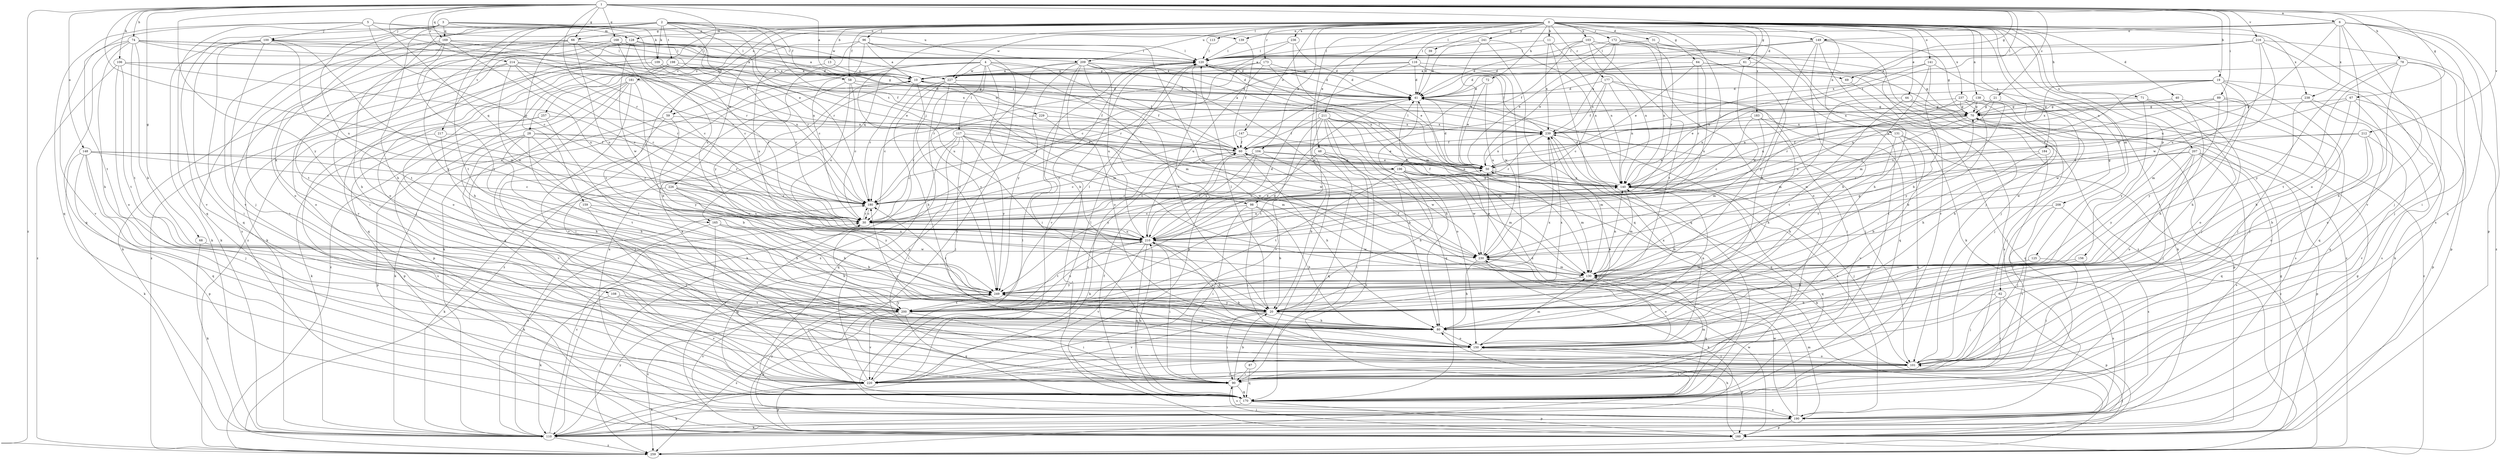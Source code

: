 strict digraph  {
0;
1;
2;
3;
4;
5;
6;
10;
11;
13;
19;
20;
21;
28;
30;
31;
39;
40;
41;
44;
48;
50;
58;
59;
60;
61;
62;
64;
66;
67;
68;
69;
70;
71;
72;
74;
78;
80;
87;
89;
90;
96;
98;
100;
101;
103;
104;
106;
108;
109;
110;
113;
116;
117;
120;
125;
128;
130;
131;
138;
139;
140;
141;
147;
148;
149;
150;
156;
159;
160;
165;
168;
169;
170;
172;
173;
177;
180;
181;
183;
184;
190;
196;
198;
200;
207;
208;
209;
210;
211;
212;
214;
216;
217;
220;
226;
227;
229;
230;
236;
237;
238;
239;
241;
249;
257;
259;
0 -> 11  [label=b];
0 -> 13  [label=b];
0 -> 31  [label=d];
0 -> 39  [label=d];
0 -> 40  [label=d];
0 -> 44  [label=e];
0 -> 48  [label=e];
0 -> 58  [label=f];
0 -> 61  [label=g];
0 -> 62  [label=g];
0 -> 64  [label=g];
0 -> 66  [label=g];
0 -> 71  [label=h];
0 -> 72  [label=h];
0 -> 87  [label=i];
0 -> 96  [label=j];
0 -> 98  [label=j];
0 -> 103  [label=k];
0 -> 104  [label=k];
0 -> 113  [label=l];
0 -> 116  [label=l];
0 -> 125  [label=m];
0 -> 128  [label=m];
0 -> 131  [label=n];
0 -> 138  [label=n];
0 -> 141  [label=o];
0 -> 147  [label=o];
0 -> 156  [label=p];
0 -> 165  [label=q];
0 -> 172  [label=r];
0 -> 173  [label=r];
0 -> 177  [label=r];
0 -> 181  [label=s];
0 -> 183  [label=s];
0 -> 184  [label=s];
0 -> 190  [label=s];
0 -> 207  [label=u];
0 -> 208  [label=u];
0 -> 209  [label=u];
0 -> 211  [label=v];
0 -> 226  [label=w];
0 -> 236  [label=x];
0 -> 237  [label=x];
0 -> 238  [label=x];
0 -> 241  [label=y];
0 -> 257  [label=z];
0 -> 259  [label=z];
1 -> 6  [label=a];
1 -> 10  [label=a];
1 -> 19  [label=b];
1 -> 21  [label=c];
1 -> 28  [label=c];
1 -> 30  [label=c];
1 -> 41  [label=d];
1 -> 66  [label=g];
1 -> 67  [label=g];
1 -> 68  [label=g];
1 -> 69  [label=g];
1 -> 74  [label=h];
1 -> 78  [label=h];
1 -> 89  [label=i];
1 -> 106  [label=k];
1 -> 148  [label=o];
1 -> 165  [label=q];
1 -> 168  [label=q];
1 -> 169  [label=q];
1 -> 180  [label=r];
1 -> 196  [label=t];
1 -> 212  [label=v];
1 -> 214  [label=v];
1 -> 216  [label=v];
1 -> 249  [label=y];
1 -> 259  [label=z];
2 -> 58  [label=f];
2 -> 59  [label=f];
2 -> 90  [label=i];
2 -> 98  [label=j];
2 -> 100  [label=j];
2 -> 108  [label=k];
2 -> 109  [label=k];
2 -> 149  [label=o];
2 -> 159  [label=p];
2 -> 180  [label=r];
2 -> 196  [label=t];
2 -> 198  [label=t];
2 -> 200  [label=t];
2 -> 217  [label=v];
2 -> 220  [label=v];
3 -> 50  [label=e];
3 -> 80  [label=h];
3 -> 109  [label=k];
3 -> 128  [label=m];
3 -> 169  [label=q];
3 -> 170  [label=q];
3 -> 209  [label=u];
3 -> 210  [label=u];
3 -> 220  [label=v];
4 -> 20  [label=b];
4 -> 59  [label=f];
4 -> 60  [label=f];
4 -> 69  [label=g];
4 -> 110  [label=k];
4 -> 117  [label=l];
4 -> 130  [label=m];
4 -> 210  [label=u];
4 -> 227  [label=w];
4 -> 259  [label=z];
5 -> 30  [label=c];
5 -> 100  [label=j];
5 -> 139  [label=n];
5 -> 170  [label=q];
5 -> 180  [label=r];
5 -> 200  [label=t];
5 -> 227  [label=w];
6 -> 90  [label=i];
6 -> 139  [label=n];
6 -> 149  [label=o];
6 -> 150  [label=o];
6 -> 160  [label=p];
6 -> 170  [label=q];
6 -> 210  [label=u];
6 -> 220  [label=v];
6 -> 227  [label=w];
6 -> 238  [label=x];
10 -> 41  [label=d];
10 -> 60  [label=f];
10 -> 180  [label=r];
10 -> 229  [label=w];
10 -> 249  [label=y];
10 -> 259  [label=z];
11 -> 120  [label=l];
11 -> 140  [label=n];
11 -> 170  [label=q];
11 -> 239  [label=x];
13 -> 10  [label=a];
13 -> 210  [label=u];
19 -> 41  [label=d];
19 -> 60  [label=f];
19 -> 80  [label=h];
19 -> 110  [label=k];
19 -> 130  [label=m];
19 -> 140  [label=n];
19 -> 170  [label=q];
19 -> 210  [label=u];
20 -> 80  [label=h];
20 -> 90  [label=i];
20 -> 120  [label=l];
20 -> 140  [label=n];
20 -> 180  [label=r];
20 -> 220  [label=v];
20 -> 239  [label=x];
20 -> 249  [label=y];
21 -> 70  [label=g];
21 -> 140  [label=n];
21 -> 230  [label=w];
21 -> 239  [label=x];
28 -> 20  [label=b];
28 -> 60  [label=f];
28 -> 80  [label=h];
28 -> 160  [label=p];
28 -> 180  [label=r];
28 -> 200  [label=t];
28 -> 220  [label=v];
30 -> 50  [label=e];
30 -> 170  [label=q];
30 -> 180  [label=r];
30 -> 210  [label=u];
31 -> 90  [label=i];
31 -> 110  [label=k];
31 -> 120  [label=l];
31 -> 140  [label=n];
39 -> 41  [label=d];
40 -> 70  [label=g];
40 -> 80  [label=h];
40 -> 190  [label=s];
41 -> 70  [label=g];
41 -> 80  [label=h];
41 -> 101  [label=j];
41 -> 180  [label=r];
44 -> 70  [label=g];
44 -> 130  [label=m];
44 -> 160  [label=p];
44 -> 200  [label=t];
48 -> 50  [label=e];
48 -> 90  [label=i];
48 -> 170  [label=q];
48 -> 210  [label=u];
48 -> 230  [label=w];
50 -> 41  [label=d];
50 -> 120  [label=l];
50 -> 130  [label=m];
50 -> 140  [label=n];
50 -> 239  [label=x];
58 -> 30  [label=c];
58 -> 41  [label=d];
58 -> 60  [label=f];
58 -> 210  [label=u];
58 -> 220  [label=v];
59 -> 90  [label=i];
59 -> 110  [label=k];
59 -> 239  [label=x];
59 -> 249  [label=y];
60 -> 50  [label=e];
60 -> 80  [label=h];
60 -> 110  [label=k];
60 -> 220  [label=v];
61 -> 10  [label=a];
61 -> 41  [label=d];
61 -> 70  [label=g];
61 -> 230  [label=w];
62 -> 20  [label=b];
62 -> 90  [label=i];
62 -> 101  [label=j];
62 -> 160  [label=p];
64 -> 10  [label=a];
64 -> 50  [label=e];
64 -> 101  [label=j];
64 -> 180  [label=r];
64 -> 210  [label=u];
64 -> 259  [label=z];
66 -> 10  [label=a];
66 -> 30  [label=c];
66 -> 110  [label=k];
66 -> 120  [label=l];
66 -> 190  [label=s];
66 -> 210  [label=u];
66 -> 220  [label=v];
67 -> 20  [label=b];
67 -> 70  [label=g];
67 -> 140  [label=n];
67 -> 150  [label=o];
67 -> 160  [label=p];
68 -> 110  [label=k];
68 -> 230  [label=w];
69 -> 190  [label=s];
70 -> 10  [label=a];
70 -> 80  [label=h];
70 -> 140  [label=n];
70 -> 230  [label=w];
70 -> 239  [label=x];
71 -> 70  [label=g];
71 -> 101  [label=j];
71 -> 150  [label=o];
71 -> 249  [label=y];
72 -> 41  [label=d];
72 -> 50  [label=e];
72 -> 210  [label=u];
74 -> 10  [label=a];
74 -> 20  [label=b];
74 -> 70  [label=g];
74 -> 80  [label=h];
74 -> 120  [label=l];
74 -> 170  [label=q];
74 -> 180  [label=r];
74 -> 200  [label=t];
74 -> 220  [label=v];
78 -> 10  [label=a];
78 -> 80  [label=h];
78 -> 101  [label=j];
78 -> 160  [label=p];
78 -> 200  [label=t];
78 -> 249  [label=y];
80 -> 50  [label=e];
80 -> 140  [label=n];
80 -> 150  [label=o];
80 -> 210  [label=u];
87 -> 90  [label=i];
87 -> 170  [label=q];
89 -> 30  [label=c];
89 -> 50  [label=e];
89 -> 70  [label=g];
89 -> 101  [label=j];
89 -> 200  [label=t];
89 -> 239  [label=x];
89 -> 249  [label=y];
90 -> 20  [label=b];
90 -> 170  [label=q];
90 -> 190  [label=s];
96 -> 10  [label=a];
96 -> 30  [label=c];
96 -> 120  [label=l];
96 -> 130  [label=m];
96 -> 190  [label=s];
96 -> 200  [label=t];
96 -> 249  [label=y];
98 -> 20  [label=b];
98 -> 30  [label=c];
98 -> 80  [label=h];
98 -> 90  [label=i];
98 -> 101  [label=j];
100 -> 90  [label=i];
100 -> 101  [label=j];
100 -> 110  [label=k];
100 -> 120  [label=l];
100 -> 130  [label=m];
100 -> 140  [label=n];
100 -> 170  [label=q];
100 -> 200  [label=t];
101 -> 90  [label=i];
101 -> 150  [label=o];
101 -> 220  [label=v];
103 -> 41  [label=d];
103 -> 60  [label=f];
103 -> 120  [label=l];
103 -> 140  [label=n];
103 -> 150  [label=o];
103 -> 200  [label=t];
103 -> 259  [label=z];
104 -> 20  [label=b];
104 -> 30  [label=c];
104 -> 50  [label=e];
104 -> 140  [label=n];
104 -> 210  [label=u];
104 -> 249  [label=y];
106 -> 10  [label=a];
106 -> 30  [label=c];
106 -> 150  [label=o];
106 -> 200  [label=t];
106 -> 239  [label=x];
106 -> 259  [label=z];
108 -> 110  [label=k];
108 -> 150  [label=o];
108 -> 200  [label=t];
108 -> 220  [label=v];
109 -> 10  [label=a];
109 -> 30  [label=c];
109 -> 50  [label=e];
109 -> 70  [label=g];
109 -> 170  [label=q];
109 -> 259  [label=z];
110 -> 30  [label=c];
110 -> 70  [label=g];
110 -> 180  [label=r];
110 -> 249  [label=y];
110 -> 259  [label=z];
113 -> 120  [label=l];
116 -> 10  [label=a];
116 -> 41  [label=d];
116 -> 60  [label=f];
116 -> 180  [label=r];
116 -> 200  [label=t];
116 -> 230  [label=w];
117 -> 30  [label=c];
117 -> 60  [label=f];
117 -> 90  [label=i];
117 -> 101  [label=j];
117 -> 130  [label=m];
117 -> 170  [label=q];
117 -> 230  [label=w];
117 -> 249  [label=y];
120 -> 10  [label=a];
120 -> 41  [label=d];
120 -> 160  [label=p];
120 -> 220  [label=v];
125 -> 90  [label=i];
125 -> 130  [label=m];
128 -> 60  [label=f];
128 -> 110  [label=k];
128 -> 120  [label=l];
128 -> 150  [label=o];
128 -> 210  [label=u];
128 -> 230  [label=w];
130 -> 60  [label=f];
130 -> 70  [label=g];
130 -> 140  [label=n];
130 -> 150  [label=o];
130 -> 170  [label=q];
130 -> 249  [label=y];
131 -> 60  [label=f];
131 -> 80  [label=h];
131 -> 170  [label=q];
131 -> 220  [label=v];
131 -> 259  [label=z];
138 -> 70  [label=g];
138 -> 80  [label=h];
138 -> 90  [label=i];
138 -> 140  [label=n];
138 -> 180  [label=r];
138 -> 249  [label=y];
139 -> 60  [label=f];
139 -> 120  [label=l];
140 -> 41  [label=d];
140 -> 60  [label=f];
140 -> 101  [label=j];
140 -> 120  [label=l];
140 -> 130  [label=m];
140 -> 170  [label=q];
140 -> 180  [label=r];
141 -> 10  [label=a];
141 -> 20  [label=b];
141 -> 110  [label=k];
141 -> 130  [label=m];
141 -> 140  [label=n];
147 -> 30  [label=c];
147 -> 50  [label=e];
147 -> 60  [label=f];
148 -> 30  [label=c];
148 -> 50  [label=e];
148 -> 101  [label=j];
148 -> 110  [label=k];
148 -> 160  [label=p];
148 -> 170  [label=q];
148 -> 180  [label=r];
149 -> 50  [label=e];
149 -> 70  [label=g];
149 -> 80  [label=h];
149 -> 101  [label=j];
149 -> 120  [label=l];
149 -> 220  [label=v];
149 -> 249  [label=y];
150 -> 101  [label=j];
150 -> 130  [label=m];
150 -> 160  [label=p];
150 -> 180  [label=r];
150 -> 239  [label=x];
156 -> 20  [label=b];
156 -> 130  [label=m];
156 -> 190  [label=s];
159 -> 20  [label=b];
159 -> 30  [label=c];
159 -> 101  [label=j];
160 -> 70  [label=g];
160 -> 80  [label=h];
160 -> 90  [label=i];
160 -> 101  [label=j];
160 -> 230  [label=w];
165 -> 20  [label=b];
165 -> 80  [label=h];
165 -> 110  [label=k];
165 -> 210  [label=u];
165 -> 220  [label=v];
168 -> 30  [label=c];
168 -> 41  [label=d];
168 -> 120  [label=l];
168 -> 200  [label=t];
168 -> 239  [label=x];
168 -> 249  [label=y];
169 -> 41  [label=d];
169 -> 80  [label=h];
169 -> 90  [label=i];
169 -> 120  [label=l];
169 -> 150  [label=o];
169 -> 180  [label=r];
169 -> 210  [label=u];
169 -> 249  [label=y];
170 -> 60  [label=f];
170 -> 110  [label=k];
170 -> 120  [label=l];
170 -> 160  [label=p];
170 -> 190  [label=s];
170 -> 210  [label=u];
172 -> 20  [label=b];
172 -> 41  [label=d];
172 -> 50  [label=e];
172 -> 80  [label=h];
172 -> 120  [label=l];
172 -> 180  [label=r];
172 -> 239  [label=x];
173 -> 10  [label=a];
173 -> 41  [label=d];
173 -> 50  [label=e];
173 -> 180  [label=r];
173 -> 210  [label=u];
177 -> 30  [label=c];
177 -> 41  [label=d];
177 -> 90  [label=i];
177 -> 140  [label=n];
177 -> 170  [label=q];
177 -> 239  [label=x];
180 -> 30  [label=c];
181 -> 20  [label=b];
181 -> 41  [label=d];
181 -> 90  [label=i];
181 -> 160  [label=p];
181 -> 170  [label=q];
181 -> 220  [label=v];
181 -> 259  [label=z];
183 -> 30  [label=c];
183 -> 80  [label=h];
183 -> 130  [label=m];
183 -> 170  [label=q];
183 -> 239  [label=x];
184 -> 20  [label=b];
184 -> 50  [label=e];
184 -> 90  [label=i];
190 -> 10  [label=a];
190 -> 41  [label=d];
190 -> 110  [label=k];
190 -> 120  [label=l];
190 -> 130  [label=m];
190 -> 160  [label=p];
190 -> 230  [label=w];
190 -> 239  [label=x];
190 -> 249  [label=y];
196 -> 20  [label=b];
196 -> 30  [label=c];
196 -> 110  [label=k];
196 -> 130  [label=m];
196 -> 140  [label=n];
196 -> 200  [label=t];
196 -> 230  [label=w];
198 -> 10  [label=a];
198 -> 30  [label=c];
198 -> 80  [label=h];
198 -> 101  [label=j];
198 -> 150  [label=o];
200 -> 90  [label=i];
200 -> 120  [label=l];
200 -> 160  [label=p];
200 -> 170  [label=q];
200 -> 210  [label=u];
200 -> 220  [label=v];
200 -> 239  [label=x];
200 -> 249  [label=y];
200 -> 259  [label=z];
207 -> 50  [label=e];
207 -> 101  [label=j];
207 -> 150  [label=o];
207 -> 160  [label=p];
207 -> 170  [label=q];
207 -> 180  [label=r];
207 -> 190  [label=s];
207 -> 249  [label=y];
208 -> 30  [label=c];
208 -> 101  [label=j];
208 -> 190  [label=s];
208 -> 220  [label=v];
209 -> 10  [label=a];
209 -> 20  [label=b];
209 -> 41  [label=d];
209 -> 90  [label=i];
209 -> 140  [label=n];
209 -> 150  [label=o];
209 -> 160  [label=p];
209 -> 210  [label=u];
209 -> 230  [label=w];
209 -> 249  [label=y];
210 -> 41  [label=d];
210 -> 60  [label=f];
210 -> 80  [label=h];
210 -> 90  [label=i];
210 -> 140  [label=n];
210 -> 170  [label=q];
210 -> 200  [label=t];
210 -> 220  [label=v];
210 -> 230  [label=w];
211 -> 60  [label=f];
211 -> 80  [label=h];
211 -> 130  [label=m];
211 -> 150  [label=o];
211 -> 170  [label=q];
211 -> 200  [label=t];
211 -> 220  [label=v];
211 -> 239  [label=x];
211 -> 259  [label=z];
212 -> 20  [label=b];
212 -> 60  [label=f];
212 -> 150  [label=o];
212 -> 220  [label=v];
212 -> 230  [label=w];
214 -> 10  [label=a];
214 -> 30  [label=c];
214 -> 110  [label=k];
214 -> 140  [label=n];
214 -> 150  [label=o];
214 -> 180  [label=r];
214 -> 230  [label=w];
216 -> 10  [label=a];
216 -> 101  [label=j];
216 -> 120  [label=l];
216 -> 210  [label=u];
216 -> 230  [label=w];
216 -> 239  [label=x];
216 -> 259  [label=z];
217 -> 60  [label=f];
217 -> 80  [label=h];
217 -> 190  [label=s];
220 -> 10  [label=a];
220 -> 30  [label=c];
220 -> 110  [label=k];
220 -> 120  [label=l];
220 -> 130  [label=m];
220 -> 160  [label=p];
226 -> 80  [label=h];
226 -> 110  [label=k];
226 -> 180  [label=r];
226 -> 210  [label=u];
226 -> 249  [label=y];
227 -> 30  [label=c];
227 -> 41  [label=d];
227 -> 80  [label=h];
227 -> 110  [label=k];
227 -> 130  [label=m];
227 -> 249  [label=y];
229 -> 180  [label=r];
229 -> 230  [label=w];
229 -> 239  [label=x];
230 -> 50  [label=e];
230 -> 80  [label=h];
230 -> 110  [label=k];
230 -> 130  [label=m];
236 -> 30  [label=c];
236 -> 41  [label=d];
236 -> 120  [label=l];
236 -> 130  [label=m];
237 -> 20  [label=b];
237 -> 70  [label=g];
237 -> 101  [label=j];
237 -> 140  [label=n];
237 -> 210  [label=u];
237 -> 259  [label=z];
238 -> 70  [label=g];
238 -> 101  [label=j];
238 -> 170  [label=q];
238 -> 190  [label=s];
239 -> 60  [label=f];
239 -> 120  [label=l];
239 -> 130  [label=m];
239 -> 170  [label=q];
239 -> 180  [label=r];
241 -> 41  [label=d];
241 -> 50  [label=e];
241 -> 120  [label=l];
241 -> 140  [label=n];
241 -> 170  [label=q];
249 -> 20  [label=b];
249 -> 41  [label=d];
249 -> 150  [label=o];
249 -> 190  [label=s];
249 -> 200  [label=t];
249 -> 259  [label=z];
257 -> 110  [label=k];
257 -> 160  [label=p];
257 -> 200  [label=t];
257 -> 239  [label=x];
259 -> 41  [label=d];
}
